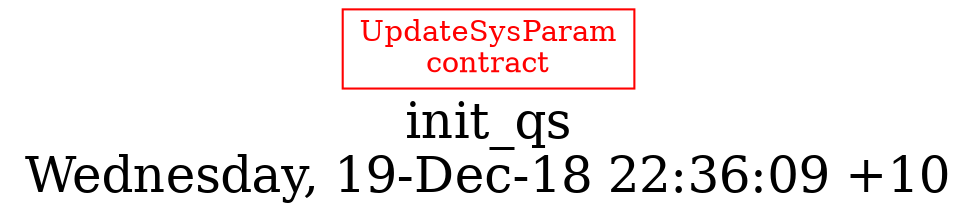 digraph G {
fontsize="24";
label="init_qs\nWednesday, 19-Dec-18 22:36:09 +10";
nojustify=true;
ordering=out;
rankdir=LR;
size="30";
"UpdateSysParam\ncontract" [color=red, fontcolor=red, group=contracts, shape=record];
}
